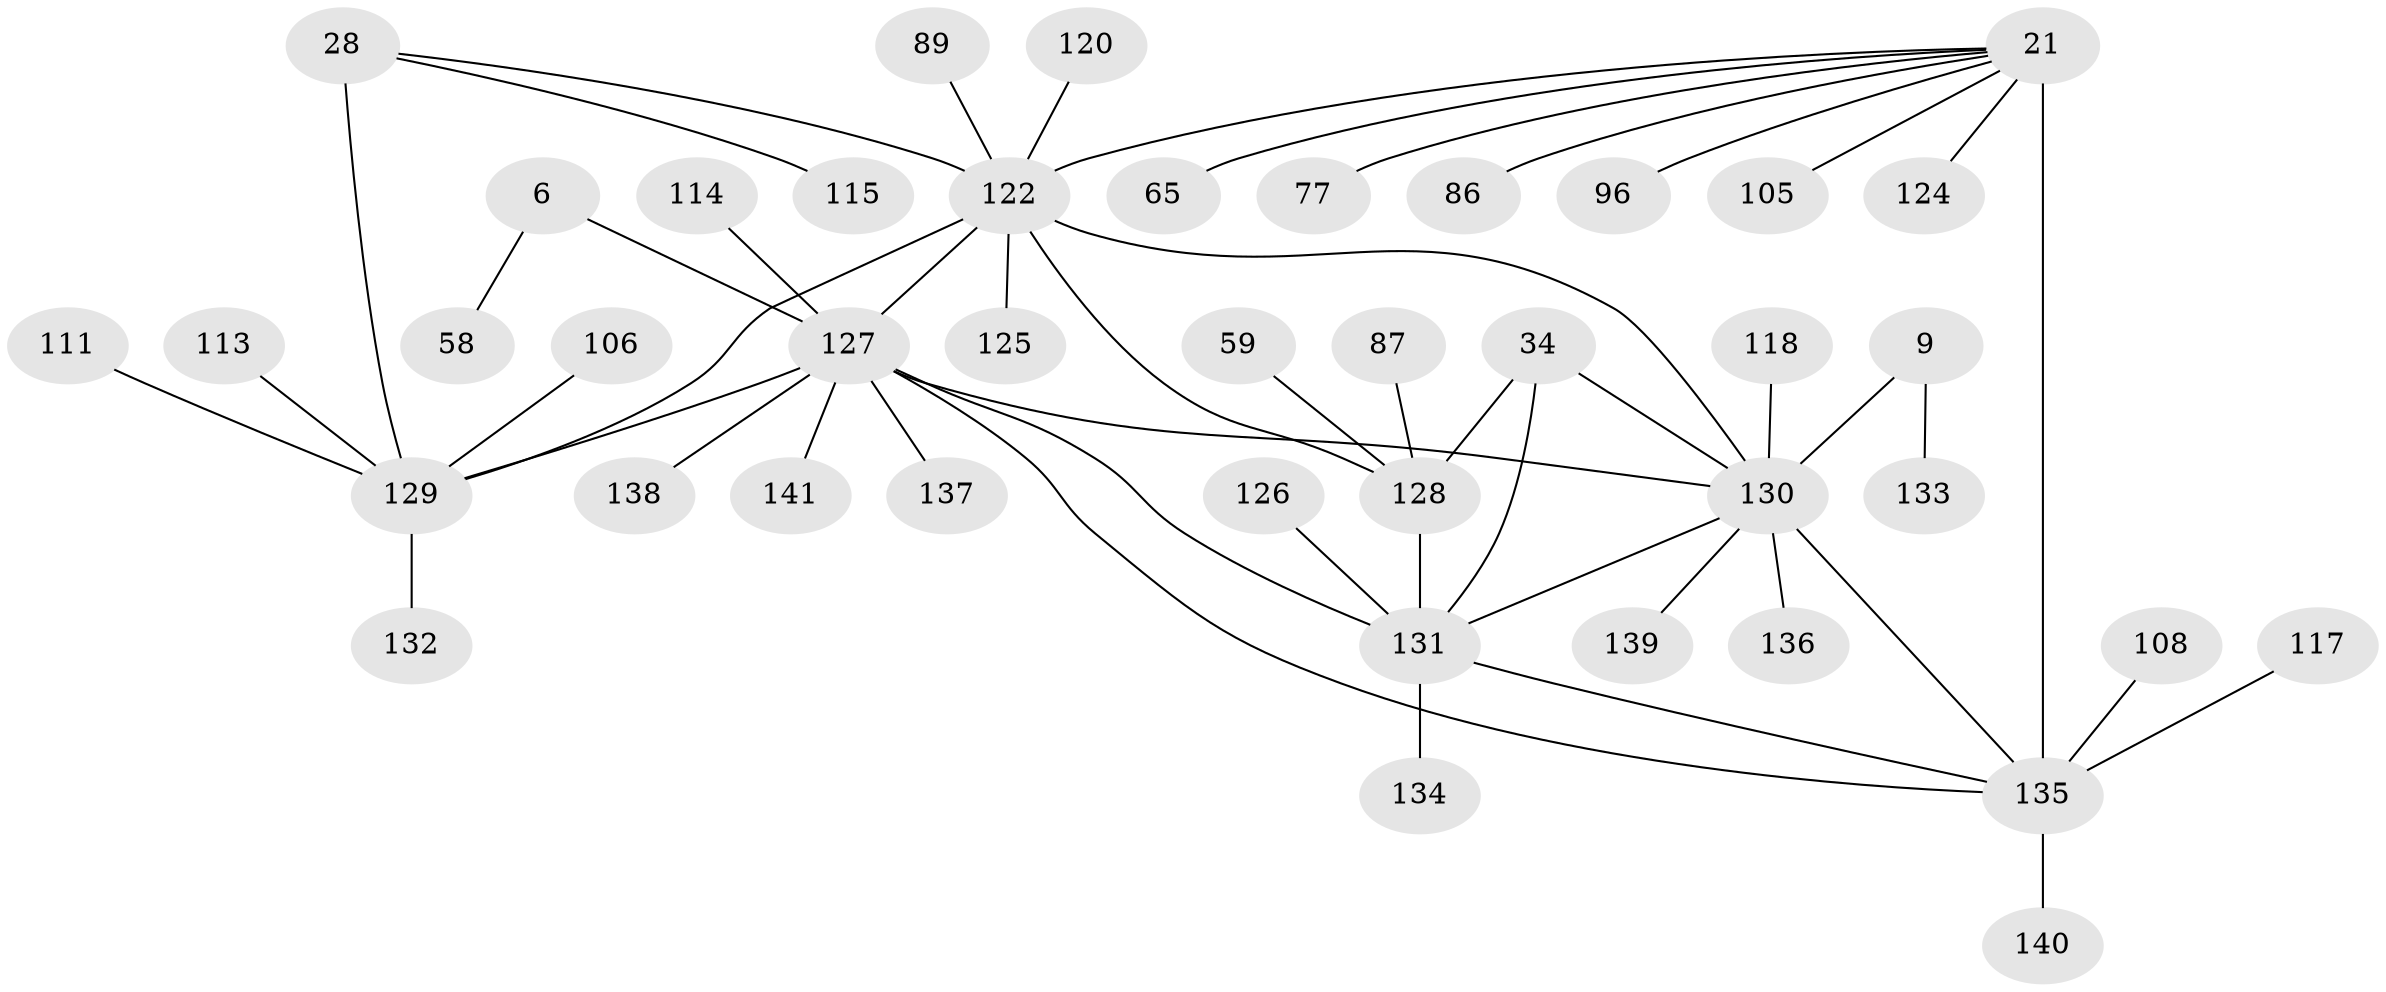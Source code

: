 // original degree distribution, {8: 0.028368794326241134, 6: 0.028368794326241134, 12: 0.028368794326241134, 11: 0.06382978723404255, 7: 0.0425531914893617, 10: 0.028368794326241134, 9: 0.02127659574468085, 13: 0.0070921985815602835, 2: 0.1347517730496454, 1: 0.574468085106383, 4: 0.014184397163120567, 3: 0.028368794326241134}
// Generated by graph-tools (version 1.1) at 2025/58/03/04/25 21:58:54]
// undirected, 42 vertices, 51 edges
graph export_dot {
graph [start="1"]
  node [color=gray90,style=filled];
  6 [super="+2"];
  9 [super="+8"];
  21 [super="+19+20"];
  28 [super="+24"];
  34 [super="+33"];
  58;
  59;
  65;
  77;
  86;
  87 [super="+84"];
  89;
  96;
  105;
  106;
  108;
  111 [super="+72"];
  113 [super="+110"];
  114;
  115;
  117;
  118;
  120 [super="+43"];
  122 [super="+64+50+44+62+76+91+70"];
  124 [super="+53+94"];
  125;
  126;
  127 [super="+119+67+63+92+7+123+48+82+103+104+107+109"];
  128 [super="+35+51"];
  129 [super="+26+37+54+93+95+98+99"];
  130 [super="+12+36+52+14+61+81+85+100+102+112"];
  131 [super="+97+101+121"];
  132;
  133;
  134;
  135 [super="+69+88+90"];
  136 [super="+40"];
  137;
  138;
  139 [super="+42+71"];
  140;
  141;
  6 -- 58;
  6 -- 127 [weight=10];
  9 -- 133;
  9 -- 130 [weight=10];
  21 -- 65;
  21 -- 86;
  21 -- 105;
  21 -- 77;
  21 -- 122 [weight=3];
  21 -- 135 [weight=12];
  21 -- 96;
  21 -- 124;
  28 -- 115;
  28 -- 122 [weight=4];
  28 -- 129 [weight=6];
  34 -- 130;
  34 -- 131 [weight=6];
  34 -- 128 [weight=4];
  59 -- 128;
  87 -- 128;
  89 -- 122;
  106 -- 129;
  108 -- 135;
  111 -- 129;
  113 -- 129;
  114 -- 127;
  117 -- 135;
  118 -- 130;
  120 -- 122;
  122 -- 125;
  122 -- 127 [weight=3];
  122 -- 129 [weight=6];
  122 -- 130 [weight=2];
  122 -- 128;
  126 -- 131;
  127 -- 138;
  127 -- 141;
  127 -- 130 [weight=4];
  127 -- 129;
  127 -- 137;
  127 -- 135;
  127 -- 131 [weight=2];
  128 -- 131 [weight=6];
  129 -- 132;
  130 -- 136;
  130 -- 135;
  130 -- 139;
  130 -- 131;
  131 -- 134;
  131 -- 135;
  135 -- 140;
}
